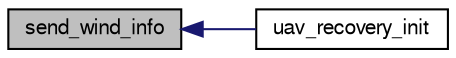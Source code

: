 digraph "send_wind_info"
{
  edge [fontname="FreeSans",fontsize="10",labelfontname="FreeSans",labelfontsize="10"];
  node [fontname="FreeSans",fontsize="10",shape=record];
  rankdir="LR";
  Node1 [label="send_wind_info",height=0.2,width=0.4,color="black", fillcolor="grey75", style="filled", fontcolor="black"];
  Node1 -> Node2 [dir="back",color="midnightblue",fontsize="10",style="solid",fontname="FreeSans"];
  Node2 [label="uav_recovery_init",height=0.2,width=0.4,color="black", fillcolor="white", style="filled",URL="$uav__recovery_8h.html#afb56afa9b03686836acfe9297191647f"];
}
